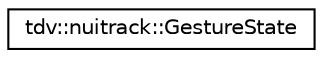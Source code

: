 digraph "Graphical Class Hierarchy"
{
  edge [fontname="Helvetica",fontsize="10",labelfontname="Helvetica",labelfontsize="10"];
  node [fontname="Helvetica",fontsize="10",shape=record];
  rankdir="LR";
  Node1 [label="tdv::nuitrack::GestureState",height=0.2,width=0.4,color="black", fillcolor="white", style="filled",URL="$structtdv_1_1nuitrack_1_1GestureState.html",tooltip="Describes the state of a gesture. "];
}

